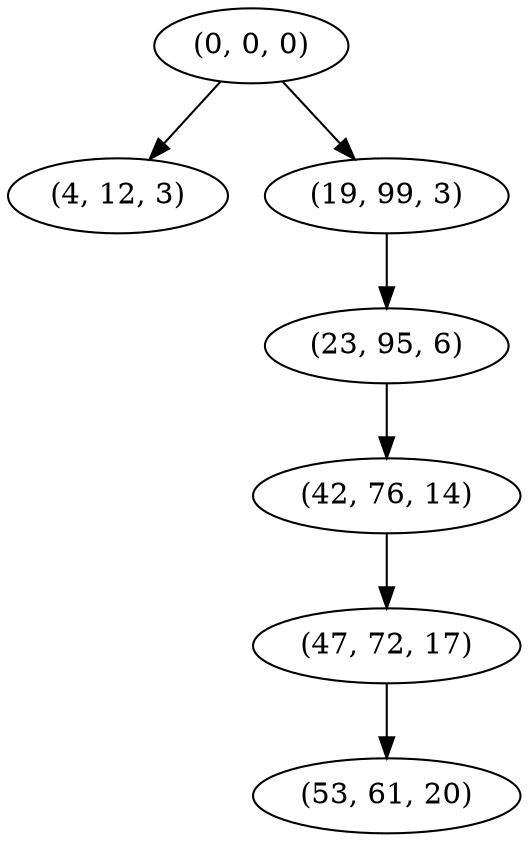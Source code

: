 digraph tree {
    "(0, 0, 0)";
    "(4, 12, 3)";
    "(19, 99, 3)";
    "(23, 95, 6)";
    "(42, 76, 14)";
    "(47, 72, 17)";
    "(53, 61, 20)";
    "(0, 0, 0)" -> "(4, 12, 3)";
    "(0, 0, 0)" -> "(19, 99, 3)";
    "(19, 99, 3)" -> "(23, 95, 6)";
    "(23, 95, 6)" -> "(42, 76, 14)";
    "(42, 76, 14)" -> "(47, 72, 17)";
    "(47, 72, 17)" -> "(53, 61, 20)";
}
